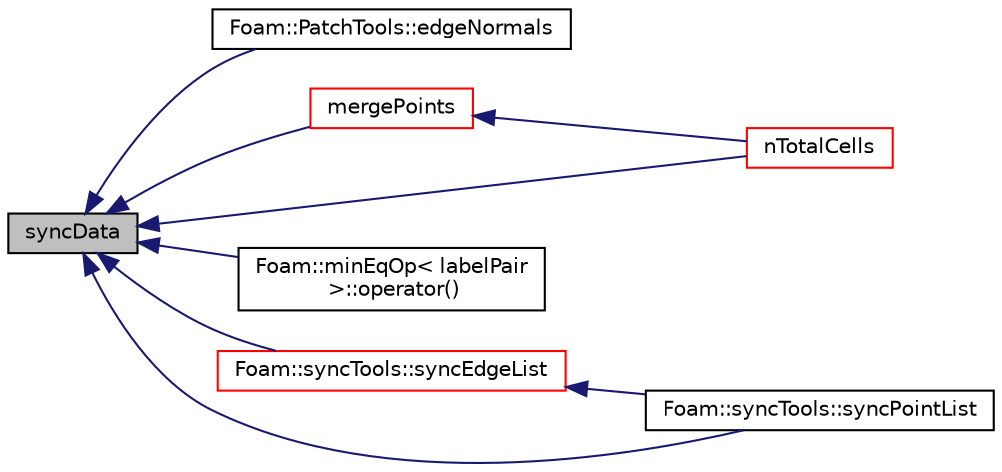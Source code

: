 digraph "syncData"
{
  bgcolor="transparent";
  edge [fontname="Helvetica",fontsize="10",labelfontname="Helvetica",labelfontsize="10"];
  node [fontname="Helvetica",fontsize="10",shape=record];
  rankdir="LR";
  Node2256 [label="syncData",height=0.2,width=0.4,color="black", fillcolor="grey75", style="filled", fontcolor="black"];
  Node2256 -> Node2257 [dir="back",color="midnightblue",fontsize="10",style="solid",fontname="Helvetica"];
  Node2257 [label="Foam::PatchTools::edgeNormals",height=0.2,width=0.4,color="black",URL="$a28681.html#a48f55bbbe3632b208e3f15dc9ca17103"];
  Node2256 -> Node2258 [dir="back",color="midnightblue",fontsize="10",style="solid",fontname="Helvetica"];
  Node2258 [label="mergePoints",height=0.2,width=0.4,color="red",URL="$a28485.html#aa4df94c65c44d0e38bcd229cd913f042",tooltip="Helper for merging (collocated!) mesh point data. "];
  Node2258 -> Node2272 [dir="back",color="midnightblue",fontsize="10",style="solid",fontname="Helvetica"];
  Node2272 [label="nTotalCells",height=0.2,width=0.4,color="red",URL="$a28485.html#af5f312e4d0bc5cbcc088e7c247d3a97a",tooltip="Return total number of cells in decomposed mesh. "];
  Node2256 -> Node2272 [dir="back",color="midnightblue",fontsize="10",style="solid",fontname="Helvetica"];
  Node2256 -> Node2298 [dir="back",color="midnightblue",fontsize="10",style="solid",fontname="Helvetica"];
  Node2298 [label="Foam::minEqOp\< labelPair\l \>::operator()",height=0.2,width=0.4,color="black",URL="$a22177.html#a5110bdded347caa6365e4d10554dfc32"];
  Node2256 -> Node2299 [dir="back",color="midnightblue",fontsize="10",style="solid",fontname="Helvetica"];
  Node2299 [label="Foam::syncTools::syncEdgeList",height=0.2,width=0.4,color="red",URL="$a28657.html#a5ed3e64d2ef89e3823674727ea1b3d58",tooltip="Synchronize values on all mesh edges. "];
  Node2299 -> Node2346 [dir="back",color="midnightblue",fontsize="10",style="solid",fontname="Helvetica"];
  Node2346 [label="Foam::syncTools::syncPointList",height=0.2,width=0.4,color="black",URL="$a28657.html#a334197e1b70d6e0b87da5cb827940dd4",tooltip="Synchronize values on selected mesh points. "];
  Node2256 -> Node2346 [dir="back",color="midnightblue",fontsize="10",style="solid",fontname="Helvetica"];
}
